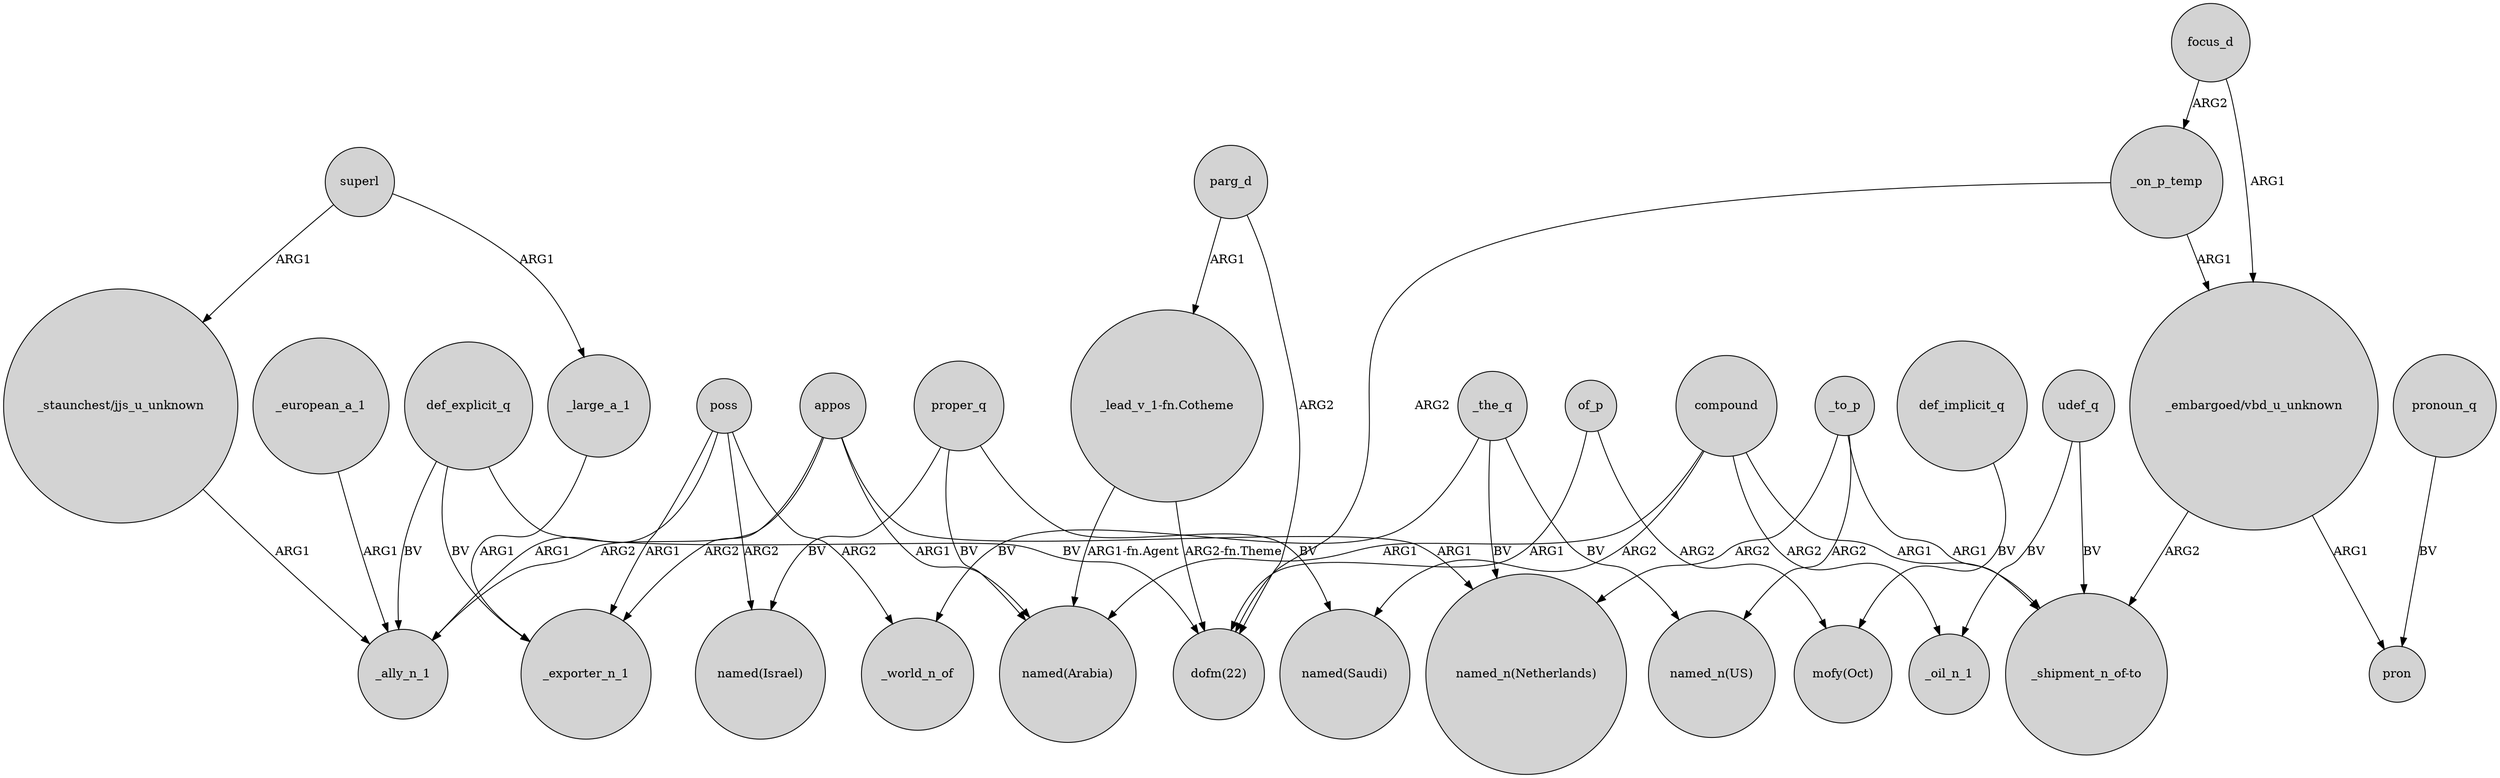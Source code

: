 digraph {
	node [shape=circle style=filled]
	superl -> _large_a_1 [label=ARG1]
	compound -> "named(Arabia)" [label=ARG1]
	_on_p_temp -> "_embargoed/vbd_u_unknown" [label=ARG1]
	proper_q -> "named(Arabia)" [label=BV]
	parg_d -> "_lead_v_1-fn.Cotheme" [label=ARG1]
	appos -> "named(Arabia)" [label=ARG1]
	def_implicit_q -> "mofy(Oct)" [label=BV]
	appos -> _ally_n_1 [label=ARG2]
	parg_d -> "dofm(22)" [label=ARG2]
	compound -> "named(Saudi)" [label=ARG2]
	_the_q -> "named_n(Netherlands)" [label=BV]
	_to_p -> "named_n(Netherlands)" [label=ARG2]
	def_explicit_q -> "dofm(22)" [label=BV]
	"_embargoed/vbd_u_unknown" -> "_shipment_n_of-to" [label=ARG2]
	poss -> "named(Israel)" [label=ARG2]
	focus_d -> "_embargoed/vbd_u_unknown" [label=ARG1]
	of_p -> "mofy(Oct)" [label=ARG2]
	def_explicit_q -> _ally_n_1 [label=BV]
	appos -> _exporter_n_1 [label=ARG2]
	focus_d -> _on_p_temp [label=ARG2]
	proper_q -> "named(Saudi)" [label=BV]
	poss -> _ally_n_1 [label=ARG1]
	_to_p -> "named_n(US)" [label=ARG2]
	_the_q -> "named_n(US)" [label=BV]
	"_lead_v_1-fn.Cotheme" -> "dofm(22)" [label="ARG2-fn.Theme"]
	def_explicit_q -> _exporter_n_1 [label=BV]
	pronoun_q -> pron [label=BV]
	compound -> _oil_n_1 [label=ARG2]
	_european_a_1 -> _ally_n_1 [label=ARG1]
	poss -> _exporter_n_1 [label=ARG1]
	appos -> "named_n(Netherlands)" [label=ARG1]
	"_embargoed/vbd_u_unknown" -> pron [label=ARG1]
	_to_p -> "_shipment_n_of-to" [label=ARG1]
	compound -> "_shipment_n_of-to" [label=ARG1]
	"_staunchest/jjs_u_unknown" -> _ally_n_1 [label=ARG1]
	udef_q -> _oil_n_1 [label=BV]
	proper_q -> "named(Israel)" [label=BV]
	poss -> _world_n_of [label=ARG2]
	_on_p_temp -> "dofm(22)" [label=ARG2]
	of_p -> "dofm(22)" [label=ARG1]
	"_lead_v_1-fn.Cotheme" -> "named(Arabia)" [label="ARG1-fn.Agent"]
	_large_a_1 -> _exporter_n_1 [label=ARG1]
	_the_q -> _world_n_of [label=BV]
	superl -> "_staunchest/jjs_u_unknown" [label=ARG1]
	udef_q -> "_shipment_n_of-to" [label=BV]
}
